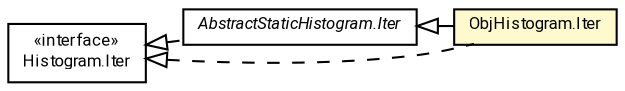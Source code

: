 #!/usr/local/bin/dot
#
# Class diagram 
# Generated by UMLGraph version R5_7_2-60-g0e99a6 (http://www.spinellis.gr/umlgraph/)
#

digraph G {
	graph [fontnames="svg"]
	edge [fontname="Roboto",fontsize=7,labelfontname="Roboto",labelfontsize=7,color="black"];
	node [fontname="Roboto",fontcolor="black",fontsize=8,shape=plaintext,margin=0,width=0,height=0];
	nodesep=0.15;
	ranksep=0.25;
	rankdir=LR;
	// de.lmu.ifi.dbs.elki.utilities.datastructures.histogram.AbstractStaticHistogram.Iter
	c7619477 [label=<<table title="de.lmu.ifi.dbs.elki.utilities.datastructures.histogram.AbstractStaticHistogram.Iter" border="0" cellborder="1" cellspacing="0" cellpadding="2" href="AbstractStaticHistogram.Iter.html" target="_parent">
		<tr><td><table border="0" cellspacing="0" cellpadding="1">
		<tr><td align="center" balign="center"> <font face="Roboto"><i>AbstractStaticHistogram.Iter</i></font> </td></tr>
		</table></td></tr>
		</table>>, URL="AbstractStaticHistogram.Iter.html"];
	// de.lmu.ifi.dbs.elki.utilities.datastructures.histogram.Histogram.Iter
	c7619482 [label=<<table title="de.lmu.ifi.dbs.elki.utilities.datastructures.histogram.Histogram.Iter" border="0" cellborder="1" cellspacing="0" cellpadding="2" href="Histogram.Iter.html" target="_parent">
		<tr><td><table border="0" cellspacing="0" cellpadding="1">
		<tr><td align="center" balign="center"> &#171;interface&#187; </td></tr>
		<tr><td align="center" balign="center"> <font face="Roboto">Histogram.Iter</font> </td></tr>
		</table></td></tr>
		</table>>, URL="Histogram.Iter.html"];
	// de.lmu.ifi.dbs.elki.utilities.datastructures.histogram.ObjHistogram<T>.Iter
	c7619484 [label=<<table title="de.lmu.ifi.dbs.elki.utilities.datastructures.histogram.ObjHistogram.Iter" border="0" cellborder="1" cellspacing="0" cellpadding="2" bgcolor="lemonChiffon" href="ObjHistogram.Iter.html" target="_parent">
		<tr><td><table border="0" cellspacing="0" cellpadding="1">
		<tr><td align="center" balign="center"> <font face="Roboto">ObjHistogram.Iter</font> </td></tr>
		</table></td></tr>
		</table>>, URL="ObjHistogram.Iter.html"];
	// de.lmu.ifi.dbs.elki.utilities.datastructures.histogram.AbstractStaticHistogram.Iter implements de.lmu.ifi.dbs.elki.utilities.datastructures.histogram.Histogram.Iter
	c7619482 -> c7619477 [arrowtail=empty,style=dashed,dir=back,weight=9];
	// de.lmu.ifi.dbs.elki.utilities.datastructures.histogram.ObjHistogram<T>.Iter extends de.lmu.ifi.dbs.elki.utilities.datastructures.histogram.AbstractStaticHistogram.Iter
	c7619477 -> c7619484 [arrowtail=empty,dir=back,weight=10];
	// de.lmu.ifi.dbs.elki.utilities.datastructures.histogram.ObjHistogram<T>.Iter implements de.lmu.ifi.dbs.elki.utilities.datastructures.histogram.Histogram.Iter
	c7619482 -> c7619484 [arrowtail=empty,style=dashed,dir=back,weight=9];
}

